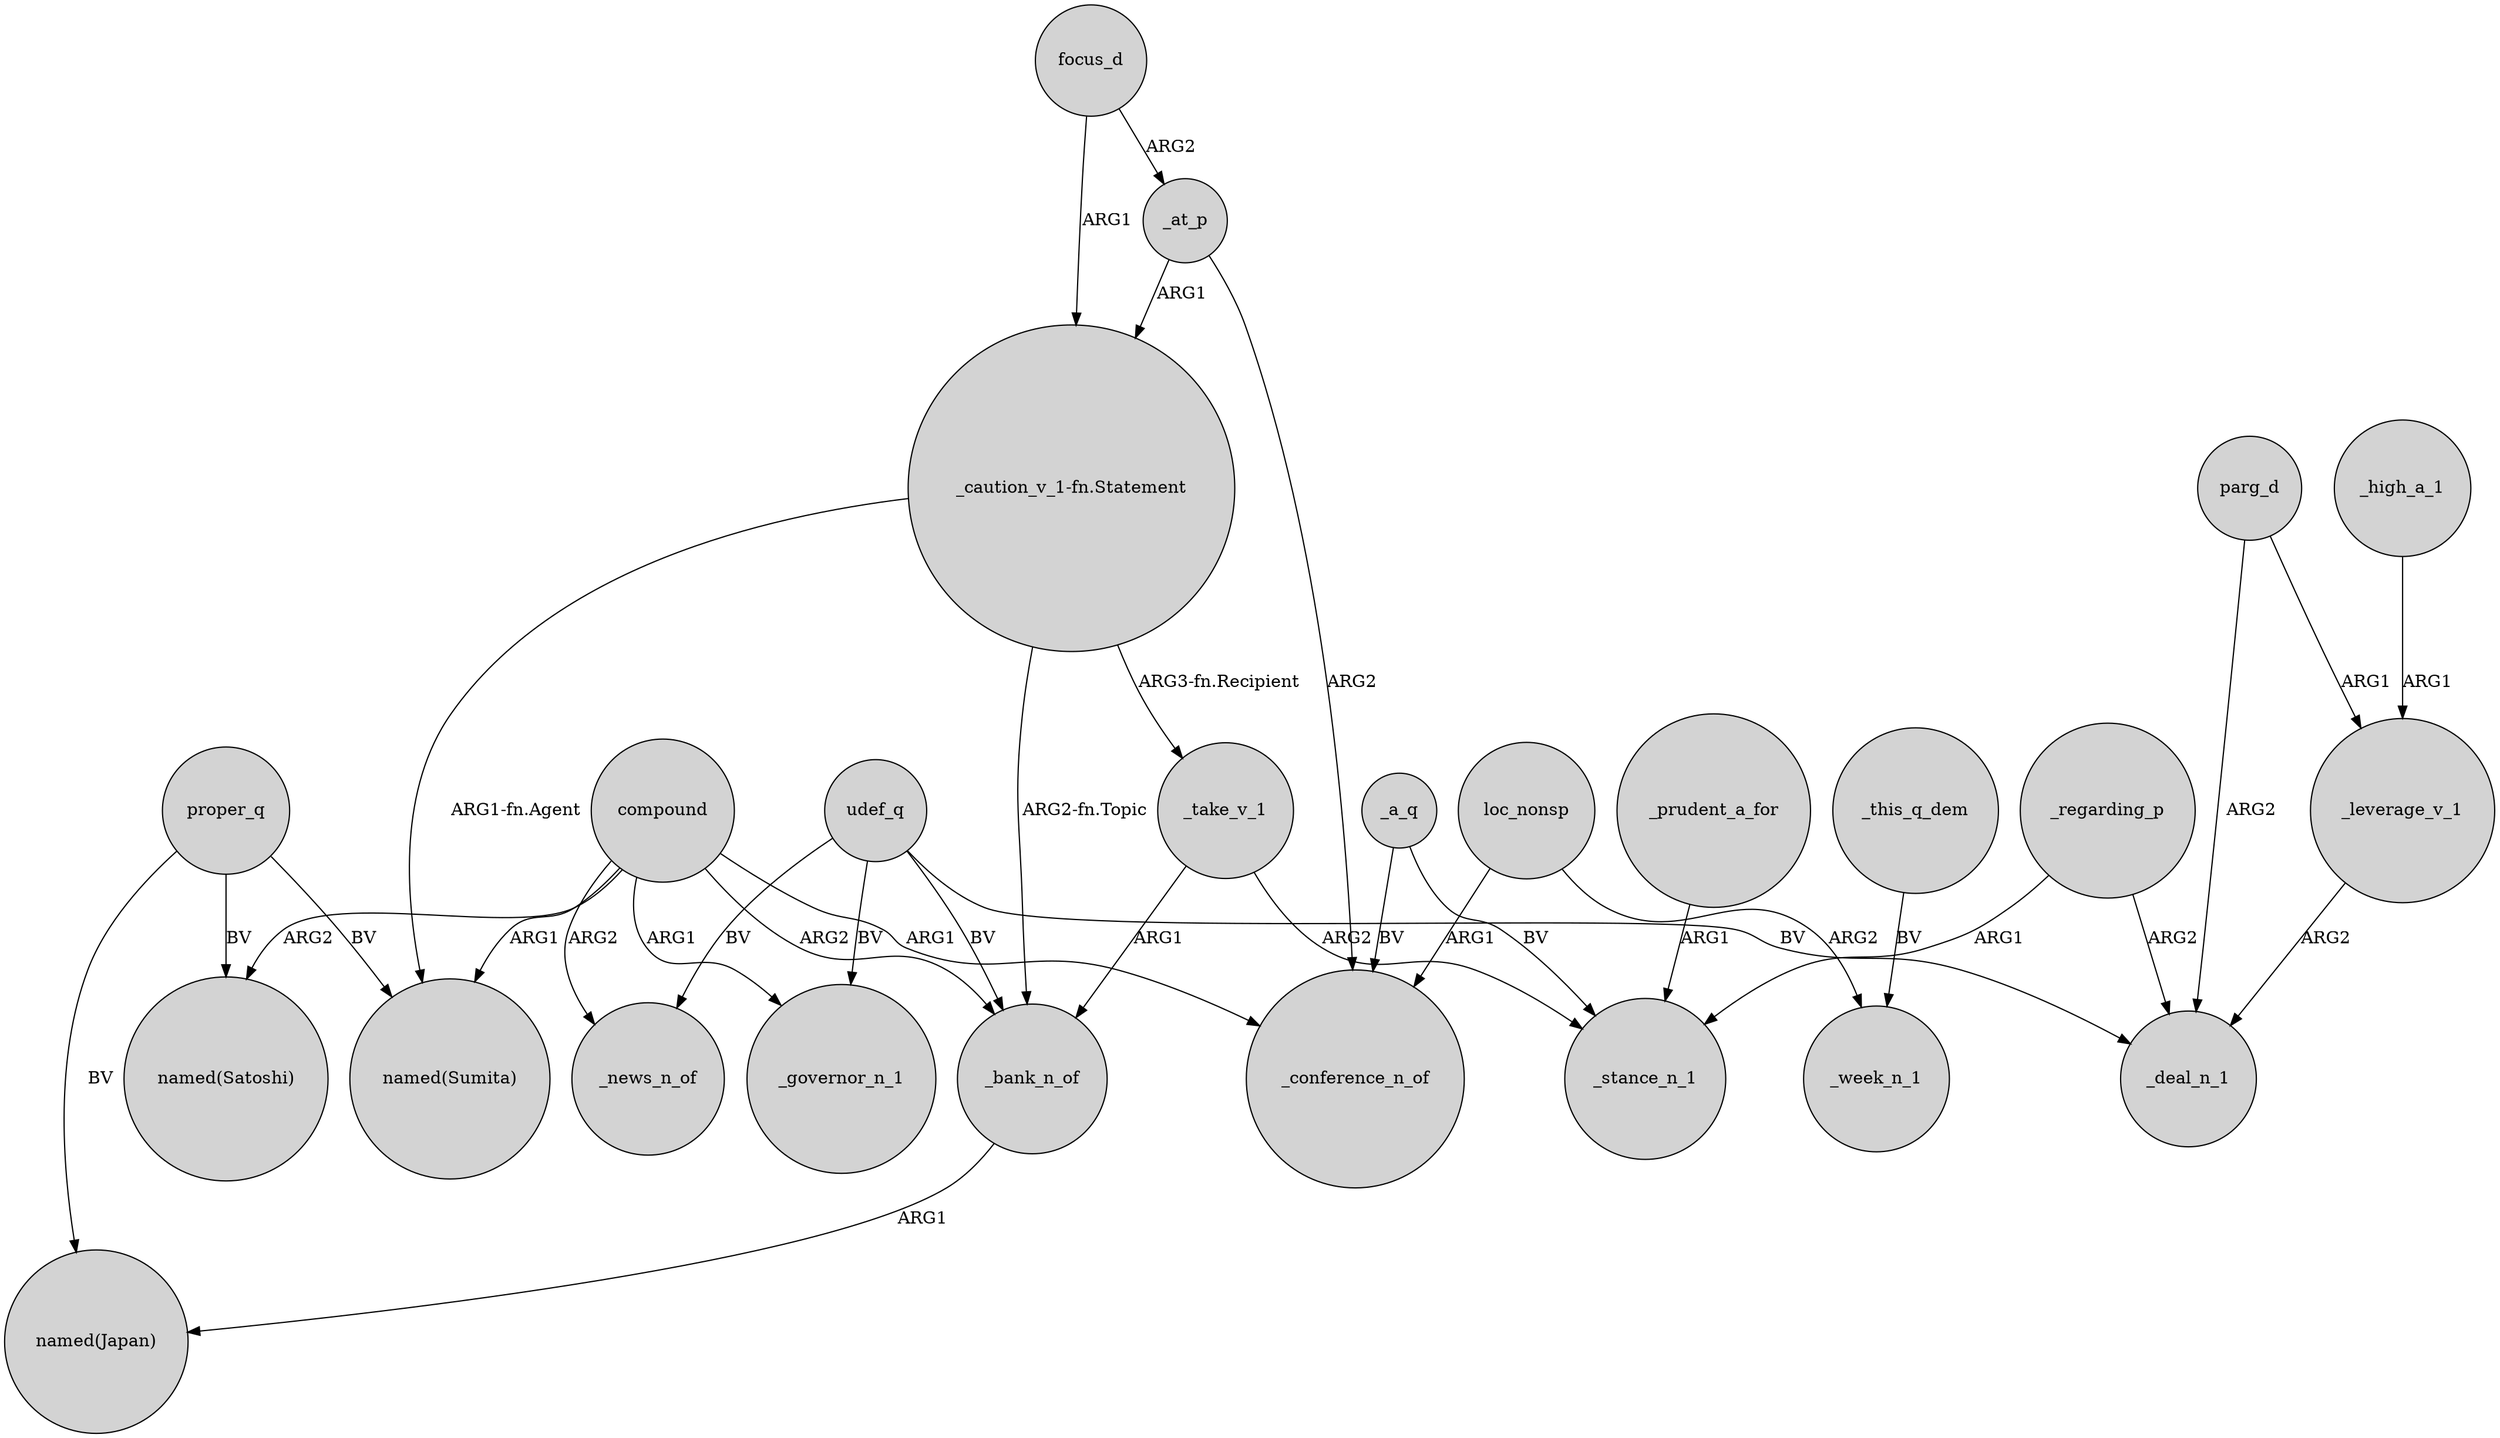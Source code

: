digraph {
	node [shape=circle style=filled]
	compound -> _bank_n_of [label=ARG2]
	udef_q -> _governor_n_1 [label=BV]
	_a_q -> _conference_n_of [label=BV]
	proper_q -> "named(Sumita)" [label=BV]
	compound -> _conference_n_of [label=ARG1]
	proper_q -> "named(Satoshi)" [label=BV]
	"_caution_v_1-fn.Statement" -> "named(Sumita)" [label="ARG1-fn.Agent"]
	compound -> "named(Satoshi)" [label=ARG2]
	focus_d -> _at_p [label=ARG2]
	loc_nonsp -> _conference_n_of [label=ARG1]
	_at_p -> "_caution_v_1-fn.Statement" [label=ARG1]
	compound -> "named(Sumita)" [label=ARG1]
	proper_q -> "named(Japan)" [label=BV]
	_leverage_v_1 -> _deal_n_1 [label=ARG2]
	parg_d -> _leverage_v_1 [label=ARG1]
	_this_q_dem -> _week_n_1 [label=BV]
	_take_v_1 -> _stance_n_1 [label=ARG2]
	loc_nonsp -> _week_n_1 [label=ARG2]
	"_caution_v_1-fn.Statement" -> _take_v_1 [label="ARG3-fn.Recipient"]
	_a_q -> _stance_n_1 [label=BV]
	_at_p -> _conference_n_of [label=ARG2]
	compound -> _governor_n_1 [label=ARG1]
	compound -> _news_n_of [label=ARG2]
	_bank_n_of -> "named(Japan)" [label=ARG1]
	parg_d -> _deal_n_1 [label=ARG2]
	udef_q -> _deal_n_1 [label=BV]
	focus_d -> "_caution_v_1-fn.Statement" [label=ARG1]
	_take_v_1 -> _bank_n_of [label=ARG1]
	"_caution_v_1-fn.Statement" -> _bank_n_of [label="ARG2-fn.Topic"]
	udef_q -> _news_n_of [label=BV]
	_prudent_a_for -> _stance_n_1 [label=ARG1]
	_high_a_1 -> _leverage_v_1 [label=ARG1]
	udef_q -> _bank_n_of [label=BV]
	_regarding_p -> _deal_n_1 [label=ARG2]
	_regarding_p -> _stance_n_1 [label=ARG1]
}
